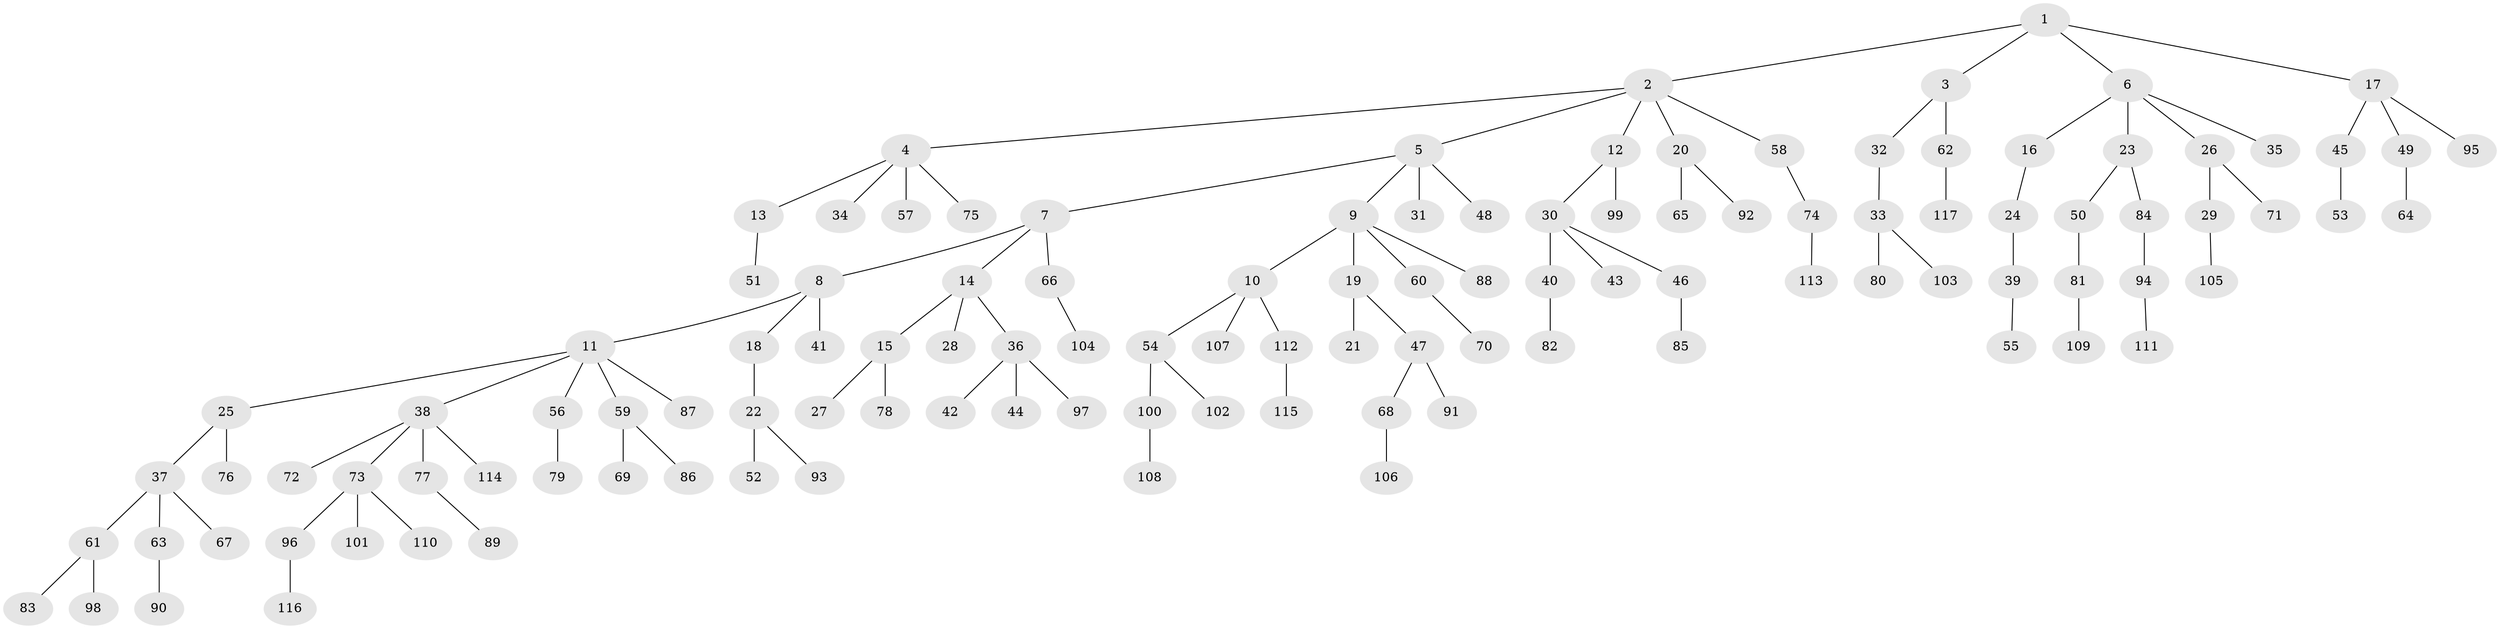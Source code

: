 // coarse degree distribution, {5: 0.08108108108108109, 2: 0.2702702702702703, 3: 0.13513513513513514, 4: 0.02702702702702703, 1: 0.4864864864864865}
// Generated by graph-tools (version 1.1) at 2025/51/03/04/25 22:51:34]
// undirected, 117 vertices, 116 edges
graph export_dot {
  node [color=gray90,style=filled];
  1;
  2;
  3;
  4;
  5;
  6;
  7;
  8;
  9;
  10;
  11;
  12;
  13;
  14;
  15;
  16;
  17;
  18;
  19;
  20;
  21;
  22;
  23;
  24;
  25;
  26;
  27;
  28;
  29;
  30;
  31;
  32;
  33;
  34;
  35;
  36;
  37;
  38;
  39;
  40;
  41;
  42;
  43;
  44;
  45;
  46;
  47;
  48;
  49;
  50;
  51;
  52;
  53;
  54;
  55;
  56;
  57;
  58;
  59;
  60;
  61;
  62;
  63;
  64;
  65;
  66;
  67;
  68;
  69;
  70;
  71;
  72;
  73;
  74;
  75;
  76;
  77;
  78;
  79;
  80;
  81;
  82;
  83;
  84;
  85;
  86;
  87;
  88;
  89;
  90;
  91;
  92;
  93;
  94;
  95;
  96;
  97;
  98;
  99;
  100;
  101;
  102;
  103;
  104;
  105;
  106;
  107;
  108;
  109;
  110;
  111;
  112;
  113;
  114;
  115;
  116;
  117;
  1 -- 2;
  1 -- 3;
  1 -- 6;
  1 -- 17;
  2 -- 4;
  2 -- 5;
  2 -- 12;
  2 -- 20;
  2 -- 58;
  3 -- 32;
  3 -- 62;
  4 -- 13;
  4 -- 34;
  4 -- 57;
  4 -- 75;
  5 -- 7;
  5 -- 9;
  5 -- 31;
  5 -- 48;
  6 -- 16;
  6 -- 23;
  6 -- 26;
  6 -- 35;
  7 -- 8;
  7 -- 14;
  7 -- 66;
  8 -- 11;
  8 -- 18;
  8 -- 41;
  9 -- 10;
  9 -- 19;
  9 -- 60;
  9 -- 88;
  10 -- 54;
  10 -- 107;
  10 -- 112;
  11 -- 25;
  11 -- 38;
  11 -- 56;
  11 -- 59;
  11 -- 87;
  12 -- 30;
  12 -- 99;
  13 -- 51;
  14 -- 15;
  14 -- 28;
  14 -- 36;
  15 -- 27;
  15 -- 78;
  16 -- 24;
  17 -- 45;
  17 -- 49;
  17 -- 95;
  18 -- 22;
  19 -- 21;
  19 -- 47;
  20 -- 65;
  20 -- 92;
  22 -- 52;
  22 -- 93;
  23 -- 50;
  23 -- 84;
  24 -- 39;
  25 -- 37;
  25 -- 76;
  26 -- 29;
  26 -- 71;
  29 -- 105;
  30 -- 40;
  30 -- 43;
  30 -- 46;
  32 -- 33;
  33 -- 80;
  33 -- 103;
  36 -- 42;
  36 -- 44;
  36 -- 97;
  37 -- 61;
  37 -- 63;
  37 -- 67;
  38 -- 72;
  38 -- 73;
  38 -- 77;
  38 -- 114;
  39 -- 55;
  40 -- 82;
  45 -- 53;
  46 -- 85;
  47 -- 68;
  47 -- 91;
  49 -- 64;
  50 -- 81;
  54 -- 100;
  54 -- 102;
  56 -- 79;
  58 -- 74;
  59 -- 69;
  59 -- 86;
  60 -- 70;
  61 -- 83;
  61 -- 98;
  62 -- 117;
  63 -- 90;
  66 -- 104;
  68 -- 106;
  73 -- 96;
  73 -- 101;
  73 -- 110;
  74 -- 113;
  77 -- 89;
  81 -- 109;
  84 -- 94;
  94 -- 111;
  96 -- 116;
  100 -- 108;
  112 -- 115;
}
